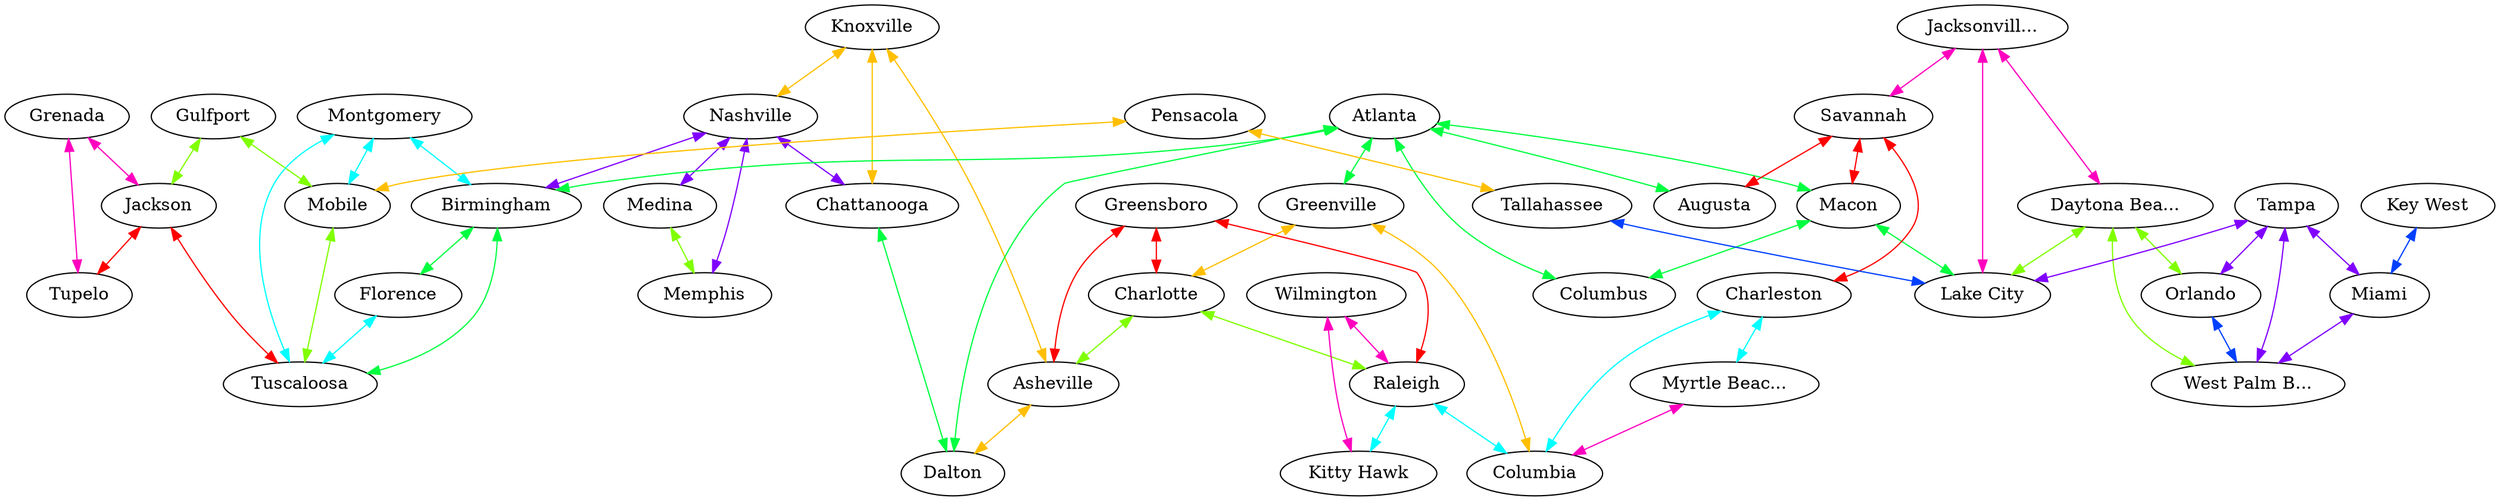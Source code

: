 graph x {
"Grenada" [pos="2.27777777777778,-2.61111111111111",label="Grenada"]
"Tupelo" [pos="2.56944444444444,-2.95833333333333",label="Tupelo"]
"Jackson" [pos="2.31944444444444,-3.44444444444444",label="Jackson"]
"Gulfport" [pos="2.58333333333333,-3.84722222222222",label="Gulfport"]
"Memphis" [pos="3.02777777777778,-1.86111111111111",label="Memphis"]
"Medina" [pos="3.30555555555556,-1.56944444444444",label="Medina"]
"Nashville" [pos="3.83333333333333,-1.51388888888889",label="Nashville"]
"Knoxville" [pos="4.51388888888889,-1.40277777777778",label="Knoxville"]
"Chattanooga" [pos="4.27777777777778,-1.86111111111111",label="Chattanooga"]
"Florence" [pos="3.38888888888889,-2.79166666666667",label="Florence"]
"Tuscaloosa" [pos="3.43055555555556,-3.51388888888889",label="Tuscaloosa"]
"Mobile" [pos="3.45833333333333,-4.15277777777778",label="Mobile"]
"Birmingham" [pos="3.93055555555556,-3.06944444444444",label="Birmingham"]
"Montgomery" [pos="4.04166666666667,-3.68055555555556",label="Montgomery"]
"Dalton" [pos="4.94444444444444,-2.33333333333333",label="Dalton"]
"Atlanta" [pos="5.25,-2.84722222222222",label="Atlanta"]
"Augusta" [pos="5.84722222222222,-2.95833333333333",label="Augusta"]
"Columbus" [pos="5.01388888888889,-3.20833333333333",label="Columbus"]
"Macon" [pos="5.48611111111111,-3.66666666666667",label="Macon"]
"Savannah" [pos="6.125,-3.44444444444444",label="Savannah"]
"Pensacola" [pos="4.34722222222222,-4.75",label="Pensacola"]
"Tallahassee" [pos="5.15277777777778,-4.68055555555556",label="Tallahassee"]
"Lake City" [pos="5.88888888888889,-4.83333333333333",label="Lake City"]
"Jacksonville" [pos="6.18055555555556,-4.5",label="Jacksonvill..."]
"Daytona Beach" [pos="6.41666666666667,-4.93055555555556",label="Daytona Bea..."]
"Orlando" [pos="6.34722222222222,-5.41666666666667",label="Orlando"]
"Tampa" [pos="6.15277777777778,-5.73611111111111",label="Tampa"]
"West Palm Beach" [pos="6.80555555555556,-5.68055555555556",label="West Palm B..."]
"Key West" [pos="6.41666666666667,-6.375",label="Key West"]
"Miami" [pos="6.81944444444444,-6.22222222222222",label="Miami"]
"Greenville" [pos="6.15277777777778,-2.20833333333333",label="Greenville"]
"Columbia" [pos="6.73611111111111,-2.43055555555556",label="Columbia"]
"Myrtle Beach" [pos="7.41666666666667,-2.45833333333333",label="Myrtle Beac..."]
"Charleston" [pos="7.09722222222222,-2.80555555555556",label="Charleston"]
"Asheville" [pos="5.95833333333333,-1.33333333333333",label="Asheville"]
"Greensboro" [pos="6.55555555555556,-0.944444444444444",label="Greensboro"]
"Charlotte" [pos="6.59722222222222,-1.41666666666667",label="Charlotte"]
"Raleigh" [pos="7.11111111111111,-1.11111111111111",label="Raleigh"]
"Wilmington" [pos="7.47222222222222,-1.59722222222222",label="Wilmington"]
"Kitty Hawk" [pos="7.75,-0.944444444444444",label="Kitty Hawk"]
"Knoxville" -- "Chattanooga" [dir="both",color="0.125,1,1"]
"Knoxville" -- "Nashville" [dir="both",color="0.125,1,1"]
"Knoxville" -- "Asheville" [dir="both",color="0.125,1,1"]
"Gulfport" -- "Jackson" [dir="both",color="0.25,1,1"]
"Gulfport" -- "Mobile" [dir="both",color="0.25,1,1"]
"Atlanta" -- "Greenville" [dir="both",color="0.375,1,1"]
"Atlanta" -- "Dalton" [dir="both",color="0.375,1,1"]
"Atlanta" -- "Macon" [dir="both",color="0.375,1,1"]
"Atlanta" -- "Columbus" [dir="both",color="0.375,1,1"]
"Atlanta" -- "Birmingham" [dir="both",color="0.375,1,1"]
"Atlanta" -- "Augusta" [dir="both",color="0.375,1,1"]
"Montgomery" -- "Tuscaloosa" [dir="both",color="0.5,1,1"]
"Montgomery" -- "Mobile" [dir="both",color="0.5,1,1"]
"Montgomery" -- "Birmingham" [dir="both",color="0.5,1,1"]
"Key West" -- "Miami" [dir="both",color="0.625,1,1"]
"Tampa" -- "Miami" [dir="both",color="0.75,1,1"]
"Tampa" -- "West Palm Beach" [dir="both",color="0.75,1,1"]
"Tampa" -- "Lake City" [dir="both",color="0.75,1,1"]
"Tampa" -- "Orlando" [dir="both",color="0.75,1,1"]
"Jacksonville" -- "Savannah" [dir="both",color="0.875,1,1"]
"Jacksonville" -- "Daytona Beach" [dir="both",color="0.875,1,1"]
"Jacksonville" -- "Lake City" [dir="both",color="0.875,1,1"]
"Savannah" -- "Charleston" [dir="both",color="1,1,1"]
"Savannah" -- "Macon" [dir="both",color="1,1,1"]
"Savannah" -- "Augusta" [dir="both",color="1,1,1"]
"Pensacola" -- "Mobile" [dir="both",color="0.125,1,1"]
"Pensacola" -- "Tallahassee" [dir="both",color="0.125,1,1"]
"Daytona Beach" -- "West Palm Beach" [dir="both",color="0.25,1,1"]
"Daytona Beach" -- "Lake City" [dir="both",color="0.25,1,1"]
"Daytona Beach" -- "Orlando" [dir="both",color="0.25,1,1"]
"Macon" -- "Columbus" [dir="both",color="0.375,1,1"]
"Macon" -- "Lake City" [dir="both",color="0.375,1,1"]
"Orlando" -- "West Palm Beach" [dir="both",color="0.625,1,1"]
"Nashville" -- "Memphis" [dir="both",color="0.75,1,1"]
"Nashville" -- "Chattanooga" [dir="both",color="0.75,1,1"]
"Nashville" -- "Birmingham" [dir="both",color="0.75,1,1"]
"Nashville" -- "Medina" [dir="both",color="0.75,1,1"]
"Wilmington" -- "Kitty Hawk" [dir="both",color="0.875,1,1"]
"Wilmington" -- "Raleigh" [dir="both",color="0.875,1,1"]
"Greensboro" -- "Charlotte" [dir="both",color="1,1,1"]
"Greensboro" -- "Raleigh" [dir="both",color="1,1,1"]
"Greensboro" -- "Asheville" [dir="both",color="1,1,1"]
"Greenville" -- "Charlotte" [dir="both",color="0.125,1,1"]
"Greenville" -- "Columbia" [dir="both",color="0.125,1,1"]
"Charlotte" -- "Raleigh" [dir="both",color="0.25,1,1"]
"Charlotte" -- "Asheville" [dir="both",color="0.25,1,1"]
"Chattanooga" -- "Dalton" [dir="both",color="0.375,1,1"]
"Raleigh" -- "Kitty Hawk" [dir="both",color="0.5,1,1"]
"Raleigh" -- "Columbia" [dir="both",color="0.5,1,1"]
"Tallahassee" -- "Lake City" [dir="both",color="0.625,1,1"]
"Miami" -- "West Palm Beach" [dir="both",color="0.75,1,1"]
"Grenada" -- "Jackson" [dir="both",color="0.875,1,1"]
"Grenada" -- "Tupelo" [dir="both",color="0.875,1,1"]
"Asheville" -- "Dalton" [dir="both",color="0.125,1,1"]
"Medina" -- "Memphis" [dir="both",color="0.25,1,1"]
"Birmingham" -- "Florence" [dir="both",color="0.375,1,1"]
"Birmingham" -- "Tuscaloosa" [dir="both",color="0.375,1,1"]
"Charleston" -- "Columbia" [dir="both",color="0.5,1,1"]
"Charleston" -- "Myrtle Beach" [dir="both",color="0.5,1,1"]
"Jackson" -- "Tuscaloosa" [dir="both",color="1,1,1"]
"Jackson" -- "Tupelo" [dir="both",color="1,1,1"]
"Mobile" -- "Tuscaloosa" [dir="both",color="0.25,1,1"]
"Florence" -- "Tuscaloosa" [dir="both",color="0.5,1,1"]
"Myrtle Beach" -- "Columbia" [dir="both",color="0.875,1,1"]
}

